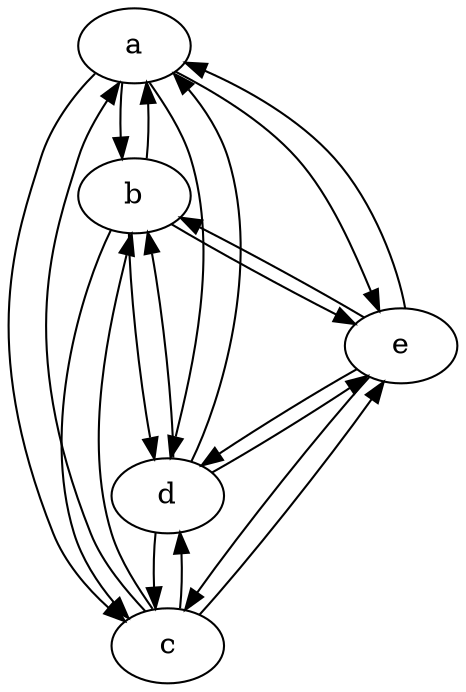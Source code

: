 strict digraph asym_TSP {
    a -> b [weight=325];
    a -> c [weight=400];
    a -> d [weight=150];
    a -> e [weight=250];
    b -> a [weight=375];
    b -> c [weight=315];
    b -> d [weight=375];
    b -> e [weight=225];
    c -> a [weight=300];
    c -> b [weight=350];
    c -> d [weight=600];
    c -> e [weight=360];
    d -> a [weight=125];
    d -> b [weight=375];
    d -> c [weight=650];
    d -> e [weight=305];
    e -> a [weight=100];
    e -> b [weight=350];
    e -> c [weight=400];
    e -> d [weight=400];
}